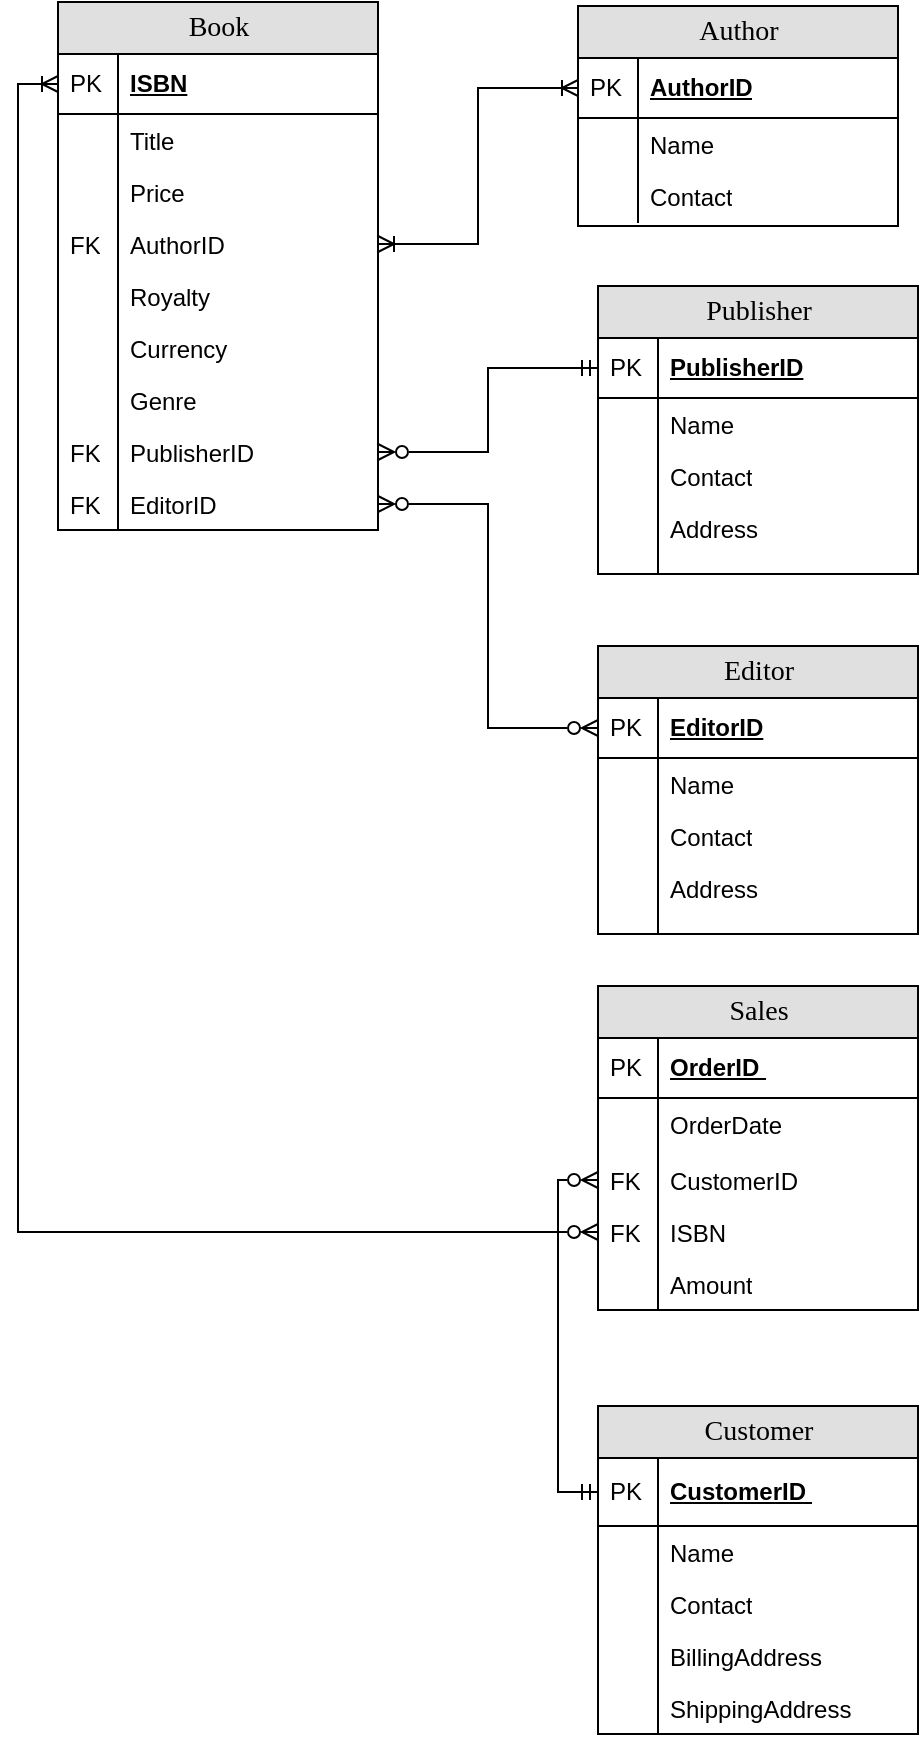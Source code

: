 <mxfile version="20.4.0" type="device"><diagram name="Page-1" id="e56a1550-8fbb-45ad-956c-1786394a9013"><mxGraphModel dx="1555" dy="933" grid="1" gridSize="10" guides="1" tooltips="1" connect="1" arrows="1" fold="1" page="1" pageScale="1" pageWidth="1100" pageHeight="850" background="none" math="0" shadow="0"><root><mxCell id="0"/><mxCell id="1" parent="0"/><mxCell id="2e49270ec7c68f3f-19" value="Author" style="swimlane;html=1;fontStyle=0;childLayout=stackLayout;horizontal=1;startSize=26;fillColor=#e0e0e0;horizontalStack=0;resizeParent=1;resizeLast=0;collapsible=1;marginBottom=0;swimlaneFillColor=#ffffff;align=center;rounded=0;shadow=0;comic=0;labelBackgroundColor=none;strokeWidth=1;fontFamily=Verdana;fontSize=14" parent="1" vertex="1"><mxGeometry x="350" y="360" width="160" height="110" as="geometry"/></mxCell><mxCell id="2e49270ec7c68f3f-20" value="AuthorID" style="shape=partialRectangle;top=0;left=0;right=0;bottom=1;html=1;align=left;verticalAlign=middle;fillColor=none;spacingLeft=34;spacingRight=4;whiteSpace=wrap;overflow=hidden;rotatable=0;points=[[0,0.5],[1,0.5]];portConstraint=eastwest;dropTarget=0;fontStyle=5;" parent="2e49270ec7c68f3f-19" vertex="1"><mxGeometry y="26" width="160" height="30" as="geometry"/></mxCell><mxCell id="2e49270ec7c68f3f-21" value="PK" style="shape=partialRectangle;top=0;left=0;bottom=0;html=1;fillColor=none;align=left;verticalAlign=middle;spacingLeft=4;spacingRight=4;whiteSpace=wrap;overflow=hidden;rotatable=0;points=[];portConstraint=eastwest;part=1;" parent="2e49270ec7c68f3f-20" vertex="1" connectable="0"><mxGeometry width="30" height="30" as="geometry"/></mxCell><mxCell id="2e49270ec7c68f3f-22" value="Name" style="shape=partialRectangle;top=0;left=0;right=0;bottom=0;html=1;align=left;verticalAlign=top;fillColor=none;spacingLeft=34;spacingRight=4;whiteSpace=wrap;overflow=hidden;rotatable=0;points=[[0,0.5],[1,0.5]];portConstraint=eastwest;dropTarget=0;" parent="2e49270ec7c68f3f-19" vertex="1"><mxGeometry y="56" width="160" height="26" as="geometry"/></mxCell><mxCell id="2e49270ec7c68f3f-23" value="" style="shape=partialRectangle;top=0;left=0;bottom=0;html=1;fillColor=none;align=left;verticalAlign=top;spacingLeft=4;spacingRight=4;whiteSpace=wrap;overflow=hidden;rotatable=0;points=[];portConstraint=eastwest;part=1;" parent="2e49270ec7c68f3f-22" vertex="1" connectable="0"><mxGeometry width="30" height="26" as="geometry"/></mxCell><mxCell id="2e49270ec7c68f3f-24" value="Contact" style="shape=partialRectangle;top=0;left=0;right=0;bottom=0;html=1;align=left;verticalAlign=top;fillColor=none;spacingLeft=34;spacingRight=4;whiteSpace=wrap;overflow=hidden;rotatable=0;points=[[0,0.5],[1,0.5]];portConstraint=eastwest;dropTarget=0;" parent="2e49270ec7c68f3f-19" vertex="1"><mxGeometry y="82" width="160" height="26" as="geometry"/></mxCell><mxCell id="2e49270ec7c68f3f-25" value="" style="shape=partialRectangle;top=0;left=0;bottom=0;html=1;fillColor=none;align=left;verticalAlign=top;spacingLeft=4;spacingRight=4;whiteSpace=wrap;overflow=hidden;rotatable=0;points=[];portConstraint=eastwest;part=1;" parent="2e49270ec7c68f3f-24" vertex="1" connectable="0"><mxGeometry width="30" height="26" as="geometry"/></mxCell><mxCell id="2e49270ec7c68f3f-80" value="Book" style="swimlane;html=1;fontStyle=0;childLayout=stackLayout;horizontal=1;startSize=26;fillColor=#e0e0e0;horizontalStack=0;resizeParent=1;resizeLast=0;collapsible=1;marginBottom=0;swimlaneFillColor=#ffffff;align=center;rounded=0;shadow=0;comic=0;labelBackgroundColor=none;strokeWidth=1;fontFamily=Verdana;fontSize=14" parent="1" vertex="1"><mxGeometry x="90" y="358" width="160" height="264" as="geometry"/></mxCell><mxCell id="2e49270ec7c68f3f-81" value="ISBN" style="shape=partialRectangle;top=0;left=0;right=0;bottom=1;html=1;align=left;verticalAlign=middle;fillColor=none;spacingLeft=34;spacingRight=4;whiteSpace=wrap;overflow=hidden;rotatable=0;points=[[0,0.5],[1,0.5]];portConstraint=eastwest;dropTarget=0;fontStyle=5;" parent="2e49270ec7c68f3f-80" vertex="1"><mxGeometry y="26" width="160" height="30" as="geometry"/></mxCell><mxCell id="2e49270ec7c68f3f-82" value="PK" style="shape=partialRectangle;top=0;left=0;bottom=0;html=1;fillColor=none;align=left;verticalAlign=middle;spacingLeft=4;spacingRight=4;whiteSpace=wrap;overflow=hidden;rotatable=0;points=[];portConstraint=eastwest;part=1;" parent="2e49270ec7c68f3f-81" vertex="1" connectable="0"><mxGeometry width="30" height="30" as="geometry"/></mxCell><mxCell id="2e49270ec7c68f3f-85" value="Title" style="shape=partialRectangle;top=0;left=0;right=0;bottom=0;html=1;align=left;verticalAlign=top;fillColor=none;spacingLeft=34;spacingRight=4;whiteSpace=wrap;overflow=hidden;rotatable=0;points=[[0,0.5],[1,0.5]];portConstraint=eastwest;dropTarget=0;" parent="2e49270ec7c68f3f-80" vertex="1"><mxGeometry y="56" width="160" height="26" as="geometry"/></mxCell><mxCell id="2e49270ec7c68f3f-86" value="" style="shape=partialRectangle;top=0;left=0;bottom=0;html=1;fillColor=none;align=left;verticalAlign=top;spacingLeft=4;spacingRight=4;whiteSpace=wrap;overflow=hidden;rotatable=0;points=[];portConstraint=eastwest;part=1;" parent="2e49270ec7c68f3f-85" vertex="1" connectable="0"><mxGeometry width="30" height="26" as="geometry"/></mxCell><mxCell id="2e49270ec7c68f3f-87" value="Price" style="shape=partialRectangle;top=0;left=0;right=0;bottom=0;html=1;align=left;verticalAlign=top;fillColor=none;spacingLeft=34;spacingRight=4;whiteSpace=wrap;overflow=hidden;rotatable=0;points=[[0,0.5],[1,0.5]];portConstraint=eastwest;dropTarget=0;" parent="2e49270ec7c68f3f-80" vertex="1"><mxGeometry y="82" width="160" height="26" as="geometry"/></mxCell><mxCell id="2e49270ec7c68f3f-88" value="" style="shape=partialRectangle;top=0;left=0;bottom=0;html=1;fillColor=none;align=left;verticalAlign=top;spacingLeft=4;spacingRight=4;whiteSpace=wrap;overflow=hidden;rotatable=0;points=[];portConstraint=eastwest;part=1;" parent="2e49270ec7c68f3f-87" vertex="1" connectable="0"><mxGeometry width="30" height="26" as="geometry"/></mxCell><mxCell id="64yXgs2PeR19vsrrrNMY-1" value="AuthorID" style="shape=partialRectangle;top=0;left=0;right=0;bottom=0;html=1;align=left;verticalAlign=top;fillColor=none;spacingLeft=34;spacingRight=4;whiteSpace=wrap;overflow=hidden;rotatable=0;points=[[0,0.5],[1,0.5]];portConstraint=eastwest;dropTarget=0;" parent="2e49270ec7c68f3f-80" vertex="1"><mxGeometry y="108" width="160" height="26" as="geometry"/></mxCell><mxCell id="64yXgs2PeR19vsrrrNMY-2" value="FK" style="shape=partialRectangle;top=0;left=0;bottom=0;html=1;fillColor=none;align=left;verticalAlign=top;spacingLeft=4;spacingRight=4;whiteSpace=wrap;overflow=hidden;rotatable=0;points=[];portConstraint=eastwest;part=1;" parent="64yXgs2PeR19vsrrrNMY-1" vertex="1" connectable="0"><mxGeometry width="30" height="26" as="geometry"/></mxCell><mxCell id="64yXgs2PeR19vsrrrNMY-3" value="Royalty" style="shape=partialRectangle;top=0;left=0;right=0;bottom=0;html=1;align=left;verticalAlign=top;fillColor=none;spacingLeft=34;spacingRight=4;whiteSpace=wrap;overflow=hidden;rotatable=0;points=[[0,0.5],[1,0.5]];portConstraint=eastwest;dropTarget=0;" parent="2e49270ec7c68f3f-80" vertex="1"><mxGeometry y="134" width="160" height="26" as="geometry"/></mxCell><mxCell id="64yXgs2PeR19vsrrrNMY-4" value="" style="shape=partialRectangle;top=0;left=0;bottom=0;html=1;fillColor=none;align=left;verticalAlign=top;spacingLeft=4;spacingRight=4;whiteSpace=wrap;overflow=hidden;rotatable=0;points=[];portConstraint=eastwest;part=1;" parent="64yXgs2PeR19vsrrrNMY-3" vertex="1" connectable="0"><mxGeometry width="30" height="26" as="geometry"/></mxCell><mxCell id="64yXgs2PeR19vsrrrNMY-5" value="Currency" style="shape=partialRectangle;top=0;left=0;right=0;bottom=0;html=1;align=left;verticalAlign=top;fillColor=none;spacingLeft=34;spacingRight=4;whiteSpace=wrap;overflow=hidden;rotatable=0;points=[[0,0.5],[1,0.5]];portConstraint=eastwest;dropTarget=0;" parent="2e49270ec7c68f3f-80" vertex="1"><mxGeometry y="160" width="160" height="26" as="geometry"/></mxCell><mxCell id="64yXgs2PeR19vsrrrNMY-6" value="" style="shape=partialRectangle;top=0;left=0;bottom=0;html=1;fillColor=none;align=left;verticalAlign=top;spacingLeft=4;spacingRight=4;whiteSpace=wrap;overflow=hidden;rotatable=0;points=[];portConstraint=eastwest;part=1;" parent="64yXgs2PeR19vsrrrNMY-5" vertex="1" connectable="0"><mxGeometry width="30" height="26" as="geometry"/></mxCell><mxCell id="64yXgs2PeR19vsrrrNMY-7" value="Genre" style="shape=partialRectangle;top=0;left=0;right=0;bottom=0;html=1;align=left;verticalAlign=top;fillColor=none;spacingLeft=34;spacingRight=4;whiteSpace=wrap;overflow=hidden;rotatable=0;points=[[0,0.5],[1,0.5]];portConstraint=eastwest;dropTarget=0;" parent="2e49270ec7c68f3f-80" vertex="1"><mxGeometry y="186" width="160" height="26" as="geometry"/></mxCell><mxCell id="64yXgs2PeR19vsrrrNMY-8" value="" style="shape=partialRectangle;top=0;left=0;bottom=0;html=1;fillColor=none;align=left;verticalAlign=top;spacingLeft=4;spacingRight=4;whiteSpace=wrap;overflow=hidden;rotatable=0;points=[];portConstraint=eastwest;part=1;" parent="64yXgs2PeR19vsrrrNMY-7" vertex="1" connectable="0"><mxGeometry width="30" height="26" as="geometry"/></mxCell><mxCell id="64yXgs2PeR19vsrrrNMY-9" value="PublisherID" style="shape=partialRectangle;top=0;left=0;right=0;bottom=0;html=1;align=left;verticalAlign=top;fillColor=none;spacingLeft=34;spacingRight=4;whiteSpace=wrap;overflow=hidden;rotatable=0;points=[[0,0.5],[1,0.5]];portConstraint=eastwest;dropTarget=0;" parent="2e49270ec7c68f3f-80" vertex="1"><mxGeometry y="212" width="160" height="26" as="geometry"/></mxCell><mxCell id="64yXgs2PeR19vsrrrNMY-10" value="FK" style="shape=partialRectangle;top=0;left=0;bottom=0;html=1;fillColor=none;align=left;verticalAlign=top;spacingLeft=4;spacingRight=4;whiteSpace=wrap;overflow=hidden;rotatable=0;points=[];portConstraint=eastwest;part=1;" parent="64yXgs2PeR19vsrrrNMY-9" vertex="1" connectable="0"><mxGeometry width="30" height="26" as="geometry"/></mxCell><mxCell id="64yXgs2PeR19vsrrrNMY-11" value="EditorID" style="shape=partialRectangle;top=0;left=0;right=0;bottom=0;html=1;align=left;verticalAlign=top;fillColor=none;spacingLeft=34;spacingRight=4;whiteSpace=wrap;overflow=hidden;rotatable=0;points=[[0,0.5],[1,0.5]];portConstraint=eastwest;dropTarget=0;" parent="2e49270ec7c68f3f-80" vertex="1"><mxGeometry y="238" width="160" height="26" as="geometry"/></mxCell><mxCell id="64yXgs2PeR19vsrrrNMY-12" value="FK" style="shape=partialRectangle;top=0;left=0;bottom=0;html=1;fillColor=none;align=left;verticalAlign=top;spacingLeft=4;spacingRight=4;whiteSpace=wrap;overflow=hidden;rotatable=0;points=[];portConstraint=eastwest;part=1;" parent="64yXgs2PeR19vsrrrNMY-11" vertex="1" connectable="0"><mxGeometry width="30" height="26" as="geometry"/></mxCell><mxCell id="64yXgs2PeR19vsrrrNMY-15" value="Publisher" style="swimlane;html=1;fontStyle=0;childLayout=stackLayout;horizontal=1;startSize=26;fillColor=#e0e0e0;horizontalStack=0;resizeParent=1;resizeLast=0;collapsible=1;marginBottom=0;swimlaneFillColor=#ffffff;align=center;rounded=0;shadow=0;comic=0;labelBackgroundColor=none;strokeWidth=1;fontFamily=Verdana;fontSize=14" parent="1" vertex="1"><mxGeometry x="360" y="500" width="160" height="144" as="geometry"/></mxCell><mxCell id="64yXgs2PeR19vsrrrNMY-16" value="PublisherID" style="shape=partialRectangle;top=0;left=0;right=0;bottom=1;html=1;align=left;verticalAlign=middle;fillColor=none;spacingLeft=34;spacingRight=4;whiteSpace=wrap;overflow=hidden;rotatable=0;points=[[0,0.5],[1,0.5]];portConstraint=eastwest;dropTarget=0;fontStyle=5;" parent="64yXgs2PeR19vsrrrNMY-15" vertex="1"><mxGeometry y="26" width="160" height="30" as="geometry"/></mxCell><mxCell id="64yXgs2PeR19vsrrrNMY-17" value="PK" style="shape=partialRectangle;top=0;left=0;bottom=0;html=1;fillColor=none;align=left;verticalAlign=middle;spacingLeft=4;spacingRight=4;whiteSpace=wrap;overflow=hidden;rotatable=0;points=[];portConstraint=eastwest;part=1;" parent="64yXgs2PeR19vsrrrNMY-16" vertex="1" connectable="0"><mxGeometry width="30" height="30" as="geometry"/></mxCell><mxCell id="64yXgs2PeR19vsrrrNMY-18" value="Name" style="shape=partialRectangle;top=0;left=0;right=0;bottom=0;html=1;align=left;verticalAlign=top;fillColor=none;spacingLeft=34;spacingRight=4;whiteSpace=wrap;overflow=hidden;rotatable=0;points=[[0,0.5],[1,0.5]];portConstraint=eastwest;dropTarget=0;" parent="64yXgs2PeR19vsrrrNMY-15" vertex="1"><mxGeometry y="56" width="160" height="26" as="geometry"/></mxCell><mxCell id="64yXgs2PeR19vsrrrNMY-19" value="" style="shape=partialRectangle;top=0;left=0;bottom=0;html=1;fillColor=none;align=left;verticalAlign=top;spacingLeft=4;spacingRight=4;whiteSpace=wrap;overflow=hidden;rotatable=0;points=[];portConstraint=eastwest;part=1;" parent="64yXgs2PeR19vsrrrNMY-18" vertex="1" connectable="0"><mxGeometry width="30" height="26" as="geometry"/></mxCell><mxCell id="64yXgs2PeR19vsrrrNMY-20" value="Contact" style="shape=partialRectangle;top=0;left=0;right=0;bottom=0;html=1;align=left;verticalAlign=top;fillColor=none;spacingLeft=34;spacingRight=4;whiteSpace=wrap;overflow=hidden;rotatable=0;points=[[0,0.5],[1,0.5]];portConstraint=eastwest;dropTarget=0;" parent="64yXgs2PeR19vsrrrNMY-15" vertex="1"><mxGeometry y="82" width="160" height="26" as="geometry"/></mxCell><mxCell id="64yXgs2PeR19vsrrrNMY-21" value="" style="shape=partialRectangle;top=0;left=0;bottom=0;html=1;fillColor=none;align=left;verticalAlign=top;spacingLeft=4;spacingRight=4;whiteSpace=wrap;overflow=hidden;rotatable=0;points=[];portConstraint=eastwest;part=1;" parent="64yXgs2PeR19vsrrrNMY-20" vertex="1" connectable="0"><mxGeometry width="30" height="26" as="geometry"/></mxCell><mxCell id="64yXgs2PeR19vsrrrNMY-22" value="Address" style="shape=partialRectangle;top=0;left=0;right=0;bottom=0;html=1;align=left;verticalAlign=top;fillColor=none;spacingLeft=34;spacingRight=4;whiteSpace=wrap;overflow=hidden;rotatable=0;points=[[0,0.5],[1,0.5]];portConstraint=eastwest;dropTarget=0;" parent="64yXgs2PeR19vsrrrNMY-15" vertex="1"><mxGeometry y="108" width="160" height="26" as="geometry"/></mxCell><mxCell id="64yXgs2PeR19vsrrrNMY-23" value="" style="shape=partialRectangle;top=0;left=0;bottom=0;html=1;fillColor=none;align=left;verticalAlign=top;spacingLeft=4;spacingRight=4;whiteSpace=wrap;overflow=hidden;rotatable=0;points=[];portConstraint=eastwest;part=1;" parent="64yXgs2PeR19vsrrrNMY-22" vertex="1" connectable="0"><mxGeometry width="30" height="26" as="geometry"/></mxCell><mxCell id="64yXgs2PeR19vsrrrNMY-24" value="" style="shape=partialRectangle;top=0;left=0;right=0;bottom=0;html=1;align=left;verticalAlign=top;fillColor=none;spacingLeft=34;spacingRight=4;whiteSpace=wrap;overflow=hidden;rotatable=0;points=[[0,0.5],[1,0.5]];portConstraint=eastwest;dropTarget=0;" parent="64yXgs2PeR19vsrrrNMY-15" vertex="1"><mxGeometry y="134" width="160" height="10" as="geometry"/></mxCell><mxCell id="64yXgs2PeR19vsrrrNMY-25" value="" style="shape=partialRectangle;top=0;left=0;bottom=0;html=1;fillColor=none;align=left;verticalAlign=top;spacingLeft=4;spacingRight=4;whiteSpace=wrap;overflow=hidden;rotatable=0;points=[];portConstraint=eastwest;part=1;" parent="64yXgs2PeR19vsrrrNMY-24" vertex="1" connectable="0"><mxGeometry width="30" height="10" as="geometry"/></mxCell><mxCell id="64yXgs2PeR19vsrrrNMY-26" value="Editor" style="swimlane;html=1;fontStyle=0;childLayout=stackLayout;horizontal=1;startSize=26;fillColor=#e0e0e0;horizontalStack=0;resizeParent=1;resizeLast=0;collapsible=1;marginBottom=0;swimlaneFillColor=#ffffff;align=center;rounded=0;shadow=0;comic=0;labelBackgroundColor=none;strokeWidth=1;fontFamily=Verdana;fontSize=14" parent="1" vertex="1"><mxGeometry x="360" y="680" width="160" height="144" as="geometry"/></mxCell><mxCell id="64yXgs2PeR19vsrrrNMY-27" value="EditorID" style="shape=partialRectangle;top=0;left=0;right=0;bottom=1;html=1;align=left;verticalAlign=middle;fillColor=none;spacingLeft=34;spacingRight=4;whiteSpace=wrap;overflow=hidden;rotatable=0;points=[[0,0.5],[1,0.5]];portConstraint=eastwest;dropTarget=0;fontStyle=5;" parent="64yXgs2PeR19vsrrrNMY-26" vertex="1"><mxGeometry y="26" width="160" height="30" as="geometry"/></mxCell><mxCell id="64yXgs2PeR19vsrrrNMY-28" value="PK" style="shape=partialRectangle;top=0;left=0;bottom=0;html=1;fillColor=none;align=left;verticalAlign=middle;spacingLeft=4;spacingRight=4;whiteSpace=wrap;overflow=hidden;rotatable=0;points=[];portConstraint=eastwest;part=1;" parent="64yXgs2PeR19vsrrrNMY-27" vertex="1" connectable="0"><mxGeometry width="30" height="30" as="geometry"/></mxCell><mxCell id="64yXgs2PeR19vsrrrNMY-29" value="Name" style="shape=partialRectangle;top=0;left=0;right=0;bottom=0;html=1;align=left;verticalAlign=top;fillColor=none;spacingLeft=34;spacingRight=4;whiteSpace=wrap;overflow=hidden;rotatable=0;points=[[0,0.5],[1,0.5]];portConstraint=eastwest;dropTarget=0;" parent="64yXgs2PeR19vsrrrNMY-26" vertex="1"><mxGeometry y="56" width="160" height="26" as="geometry"/></mxCell><mxCell id="64yXgs2PeR19vsrrrNMY-30" value="" style="shape=partialRectangle;top=0;left=0;bottom=0;html=1;fillColor=none;align=left;verticalAlign=top;spacingLeft=4;spacingRight=4;whiteSpace=wrap;overflow=hidden;rotatable=0;points=[];portConstraint=eastwest;part=1;" parent="64yXgs2PeR19vsrrrNMY-29" vertex="1" connectable="0"><mxGeometry width="30" height="26" as="geometry"/></mxCell><mxCell id="64yXgs2PeR19vsrrrNMY-31" value="Contact" style="shape=partialRectangle;top=0;left=0;right=0;bottom=0;html=1;align=left;verticalAlign=top;fillColor=none;spacingLeft=34;spacingRight=4;whiteSpace=wrap;overflow=hidden;rotatable=0;points=[[0,0.5],[1,0.5]];portConstraint=eastwest;dropTarget=0;" parent="64yXgs2PeR19vsrrrNMY-26" vertex="1"><mxGeometry y="82" width="160" height="26" as="geometry"/></mxCell><mxCell id="64yXgs2PeR19vsrrrNMY-32" value="" style="shape=partialRectangle;top=0;left=0;bottom=0;html=1;fillColor=none;align=left;verticalAlign=top;spacingLeft=4;spacingRight=4;whiteSpace=wrap;overflow=hidden;rotatable=0;points=[];portConstraint=eastwest;part=1;" parent="64yXgs2PeR19vsrrrNMY-31" vertex="1" connectable="0"><mxGeometry width="30" height="26" as="geometry"/></mxCell><mxCell id="64yXgs2PeR19vsrrrNMY-33" value="Address" style="shape=partialRectangle;top=0;left=0;right=0;bottom=0;html=1;align=left;verticalAlign=top;fillColor=none;spacingLeft=34;spacingRight=4;whiteSpace=wrap;overflow=hidden;rotatable=0;points=[[0,0.5],[1,0.5]];portConstraint=eastwest;dropTarget=0;" parent="64yXgs2PeR19vsrrrNMY-26" vertex="1"><mxGeometry y="108" width="160" height="26" as="geometry"/></mxCell><mxCell id="64yXgs2PeR19vsrrrNMY-34" value="" style="shape=partialRectangle;top=0;left=0;bottom=0;html=1;fillColor=none;align=left;verticalAlign=top;spacingLeft=4;spacingRight=4;whiteSpace=wrap;overflow=hidden;rotatable=0;points=[];portConstraint=eastwest;part=1;" parent="64yXgs2PeR19vsrrrNMY-33" vertex="1" connectable="0"><mxGeometry width="30" height="26" as="geometry"/></mxCell><mxCell id="64yXgs2PeR19vsrrrNMY-35" value="" style="shape=partialRectangle;top=0;left=0;right=0;bottom=0;html=1;align=left;verticalAlign=top;fillColor=none;spacingLeft=34;spacingRight=4;whiteSpace=wrap;overflow=hidden;rotatable=0;points=[[0,0.5],[1,0.5]];portConstraint=eastwest;dropTarget=0;" parent="64yXgs2PeR19vsrrrNMY-26" vertex="1"><mxGeometry y="134" width="160" height="10" as="geometry"/></mxCell><mxCell id="64yXgs2PeR19vsrrrNMY-36" value="" style="shape=partialRectangle;top=0;left=0;bottom=0;html=1;fillColor=none;align=left;verticalAlign=top;spacingLeft=4;spacingRight=4;whiteSpace=wrap;overflow=hidden;rotatable=0;points=[];portConstraint=eastwest;part=1;" parent="64yXgs2PeR19vsrrrNMY-35" vertex="1" connectable="0"><mxGeometry width="30" height="10" as="geometry"/></mxCell><mxCell id="64yXgs2PeR19vsrrrNMY-37" value="Sales" style="swimlane;html=1;fontStyle=0;childLayout=stackLayout;horizontal=1;startSize=26;fillColor=#e0e0e0;horizontalStack=0;resizeParent=1;resizeLast=0;collapsible=1;marginBottom=0;swimlaneFillColor=#ffffff;align=center;rounded=0;shadow=0;comic=0;labelBackgroundColor=none;strokeWidth=1;fontFamily=Verdana;fontSize=14" parent="1" vertex="1"><mxGeometry x="360" y="850" width="160" height="162" as="geometry"/></mxCell><mxCell id="64yXgs2PeR19vsrrrNMY-38" value="OrderID&amp;nbsp;" style="shape=partialRectangle;top=0;left=0;right=0;bottom=1;html=1;align=left;verticalAlign=middle;fillColor=none;spacingLeft=34;spacingRight=4;whiteSpace=wrap;overflow=hidden;rotatable=0;points=[[0,0.5],[1,0.5]];portConstraint=eastwest;dropTarget=0;fontStyle=5;" parent="64yXgs2PeR19vsrrrNMY-37" vertex="1"><mxGeometry y="26" width="160" height="30" as="geometry"/></mxCell><mxCell id="64yXgs2PeR19vsrrrNMY-39" value="PK" style="shape=partialRectangle;top=0;left=0;bottom=0;html=1;fillColor=none;align=left;verticalAlign=middle;spacingLeft=4;spacingRight=4;whiteSpace=wrap;overflow=hidden;rotatable=0;points=[];portConstraint=eastwest;part=1;" parent="64yXgs2PeR19vsrrrNMY-38" vertex="1" connectable="0"><mxGeometry width="30" height="30" as="geometry"/></mxCell><mxCell id="64yXgs2PeR19vsrrrNMY-42" value="OrderDate" style="shape=partialRectangle;top=0;left=0;right=0;bottom=0;html=1;align=left;verticalAlign=top;fillColor=none;spacingLeft=34;spacingRight=4;whiteSpace=wrap;overflow=hidden;rotatable=0;points=[[0,0.5],[1,0.5]];portConstraint=eastwest;dropTarget=0;" parent="64yXgs2PeR19vsrrrNMY-37" vertex="1"><mxGeometry y="56" width="160" height="28" as="geometry"/></mxCell><mxCell id="64yXgs2PeR19vsrrrNMY-43" value="" style="shape=partialRectangle;top=0;left=0;bottom=0;html=1;fillColor=none;align=left;verticalAlign=top;spacingLeft=4;spacingRight=4;whiteSpace=wrap;overflow=hidden;rotatable=0;points=[];portConstraint=eastwest;part=1;" parent="64yXgs2PeR19vsrrrNMY-42" vertex="1" connectable="0"><mxGeometry width="30" height="28" as="geometry"/></mxCell><mxCell id="64yXgs2PeR19vsrrrNMY-44" value="CustomerID" style="shape=partialRectangle;top=0;left=0;right=0;bottom=0;html=1;align=left;verticalAlign=top;fillColor=none;spacingLeft=34;spacingRight=4;whiteSpace=wrap;overflow=hidden;rotatable=0;points=[[0,0.5],[1,0.5]];portConstraint=eastwest;dropTarget=0;" parent="64yXgs2PeR19vsrrrNMY-37" vertex="1"><mxGeometry y="84" width="160" height="26" as="geometry"/></mxCell><mxCell id="64yXgs2PeR19vsrrrNMY-45" value="FK" style="shape=partialRectangle;top=0;left=0;bottom=0;html=1;fillColor=none;align=left;verticalAlign=top;spacingLeft=4;spacingRight=4;whiteSpace=wrap;overflow=hidden;rotatable=0;points=[];portConstraint=eastwest;part=1;" parent="64yXgs2PeR19vsrrrNMY-44" vertex="1" connectable="0"><mxGeometry width="30" height="26" as="geometry"/></mxCell><mxCell id="64yXgs2PeR19vsrrrNMY-48" value="ISBN" style="shape=partialRectangle;top=0;left=0;right=0;bottom=0;html=1;align=left;verticalAlign=top;fillColor=none;spacingLeft=34;spacingRight=4;whiteSpace=wrap;overflow=hidden;rotatable=0;points=[[0,0.5],[1,0.5]];portConstraint=eastwest;dropTarget=0;" parent="64yXgs2PeR19vsrrrNMY-37" vertex="1"><mxGeometry y="110" width="160" height="26" as="geometry"/></mxCell><mxCell id="64yXgs2PeR19vsrrrNMY-49" value="FK" style="shape=partialRectangle;top=0;left=0;bottom=0;html=1;fillColor=none;align=left;verticalAlign=top;spacingLeft=4;spacingRight=4;whiteSpace=wrap;overflow=hidden;rotatable=0;points=[];portConstraint=eastwest;part=1;" parent="64yXgs2PeR19vsrrrNMY-48" vertex="1" connectable="0"><mxGeometry width="30" height="26" as="geometry"/></mxCell><mxCell id="64yXgs2PeR19vsrrrNMY-50" value="Amount" style="shape=partialRectangle;top=0;left=0;right=0;bottom=0;html=1;align=left;verticalAlign=top;fillColor=none;spacingLeft=34;spacingRight=4;whiteSpace=wrap;overflow=hidden;rotatable=0;points=[[0,0.5],[1,0.5]];portConstraint=eastwest;dropTarget=0;" parent="64yXgs2PeR19vsrrrNMY-37" vertex="1"><mxGeometry y="136" width="160" height="26" as="geometry"/></mxCell><mxCell id="64yXgs2PeR19vsrrrNMY-51" value="" style="shape=partialRectangle;top=0;left=0;bottom=0;html=1;fillColor=none;align=left;verticalAlign=top;spacingLeft=4;spacingRight=4;whiteSpace=wrap;overflow=hidden;rotatable=0;points=[];portConstraint=eastwest;part=1;" parent="64yXgs2PeR19vsrrrNMY-50" vertex="1" connectable="0"><mxGeometry width="30" height="26" as="geometry"/></mxCell><mxCell id="64yXgs2PeR19vsrrrNMY-54" value="Customer" style="swimlane;html=1;fontStyle=0;childLayout=stackLayout;horizontal=1;startSize=26;fillColor=#e0e0e0;horizontalStack=0;resizeParent=1;resizeLast=0;collapsible=1;marginBottom=0;swimlaneFillColor=#ffffff;align=center;rounded=0;shadow=0;comic=0;labelBackgroundColor=none;strokeWidth=1;fontFamily=Verdana;fontSize=14" parent="1" vertex="1"><mxGeometry x="360" y="1060" width="160" height="164" as="geometry"/></mxCell><mxCell id="64yXgs2PeR19vsrrrNMY-55" value="CustomerID&amp;nbsp;" style="shape=partialRectangle;top=0;left=0;right=0;bottom=1;html=1;align=left;verticalAlign=middle;fillColor=none;spacingLeft=34;spacingRight=4;whiteSpace=wrap;overflow=hidden;rotatable=0;points=[[0,0.5],[1,0.5]];portConstraint=eastwest;dropTarget=0;fontStyle=5;" parent="64yXgs2PeR19vsrrrNMY-54" vertex="1"><mxGeometry y="26" width="160" height="34" as="geometry"/></mxCell><mxCell id="64yXgs2PeR19vsrrrNMY-56" value="PK" style="shape=partialRectangle;top=0;left=0;bottom=0;html=1;fillColor=none;align=left;verticalAlign=middle;spacingLeft=4;spacingRight=4;whiteSpace=wrap;overflow=hidden;rotatable=0;points=[];portConstraint=eastwest;part=1;" parent="64yXgs2PeR19vsrrrNMY-55" vertex="1" connectable="0"><mxGeometry width="30" height="34" as="geometry"/></mxCell><mxCell id="64yXgs2PeR19vsrrrNMY-61" value="Name" style="shape=partialRectangle;top=0;left=0;right=0;bottom=0;html=1;align=left;verticalAlign=top;fillColor=none;spacingLeft=34;spacingRight=4;whiteSpace=wrap;overflow=hidden;rotatable=0;points=[[0,0.5],[1,0.5]];portConstraint=eastwest;dropTarget=0;" parent="64yXgs2PeR19vsrrrNMY-54" vertex="1"><mxGeometry y="60" width="160" height="26" as="geometry"/></mxCell><mxCell id="64yXgs2PeR19vsrrrNMY-62" value="" style="shape=partialRectangle;top=0;left=0;bottom=0;html=1;fillColor=none;align=left;verticalAlign=top;spacingLeft=4;spacingRight=4;whiteSpace=wrap;overflow=hidden;rotatable=0;points=[];portConstraint=eastwest;part=1;" parent="64yXgs2PeR19vsrrrNMY-61" vertex="1" connectable="0"><mxGeometry width="30" height="26" as="geometry"/></mxCell><mxCell id="64yXgs2PeR19vsrrrNMY-63" value="Contact" style="shape=partialRectangle;top=0;left=0;right=0;bottom=0;html=1;align=left;verticalAlign=top;fillColor=none;spacingLeft=34;spacingRight=4;whiteSpace=wrap;overflow=hidden;rotatable=0;points=[[0,0.5],[1,0.5]];portConstraint=eastwest;dropTarget=0;" parent="64yXgs2PeR19vsrrrNMY-54" vertex="1"><mxGeometry y="86" width="160" height="26" as="geometry"/></mxCell><mxCell id="64yXgs2PeR19vsrrrNMY-64" value="" style="shape=partialRectangle;top=0;left=0;bottom=0;html=1;fillColor=none;align=left;verticalAlign=top;spacingLeft=4;spacingRight=4;whiteSpace=wrap;overflow=hidden;rotatable=0;points=[];portConstraint=eastwest;part=1;" parent="64yXgs2PeR19vsrrrNMY-63" vertex="1" connectable="0"><mxGeometry width="30" height="26" as="geometry"/></mxCell><mxCell id="64yXgs2PeR19vsrrrNMY-65" value="BillingAddress" style="shape=partialRectangle;top=0;left=0;right=0;bottom=0;html=1;align=left;verticalAlign=top;fillColor=none;spacingLeft=34;spacingRight=4;whiteSpace=wrap;overflow=hidden;rotatable=0;points=[[0,0.5],[1,0.5]];portConstraint=eastwest;dropTarget=0;" parent="64yXgs2PeR19vsrrrNMY-54" vertex="1"><mxGeometry y="112" width="160" height="26" as="geometry"/></mxCell><mxCell id="64yXgs2PeR19vsrrrNMY-66" value="" style="shape=partialRectangle;top=0;left=0;bottom=0;html=1;fillColor=none;align=left;verticalAlign=top;spacingLeft=4;spacingRight=4;whiteSpace=wrap;overflow=hidden;rotatable=0;points=[];portConstraint=eastwest;part=1;" parent="64yXgs2PeR19vsrrrNMY-65" vertex="1" connectable="0"><mxGeometry width="30" height="26" as="geometry"/></mxCell><mxCell id="64yXgs2PeR19vsrrrNMY-67" value="ShippingAddress" style="shape=partialRectangle;top=0;left=0;right=0;bottom=0;html=1;align=left;verticalAlign=top;fillColor=none;spacingLeft=34;spacingRight=4;whiteSpace=wrap;overflow=hidden;rotatable=0;points=[[0,0.5],[1,0.5]];portConstraint=eastwest;dropTarget=0;" parent="64yXgs2PeR19vsrrrNMY-54" vertex="1"><mxGeometry y="138" width="160" height="26" as="geometry"/></mxCell><mxCell id="64yXgs2PeR19vsrrrNMY-68" value="" style="shape=partialRectangle;top=0;left=0;bottom=0;html=1;fillColor=none;align=left;verticalAlign=top;spacingLeft=4;spacingRight=4;whiteSpace=wrap;overflow=hidden;rotatable=0;points=[];portConstraint=eastwest;part=1;" parent="64yXgs2PeR19vsrrrNMY-67" vertex="1" connectable="0"><mxGeometry width="30" height="26" as="geometry"/></mxCell><mxCell id="64yXgs2PeR19vsrrrNMY-69" value="" style="edgeStyle=orthogonalEdgeStyle;rounded=0;orthogonalLoop=1;jettySize=auto;html=1;entryX=0;entryY=0.5;entryDx=0;entryDy=0;endArrow=ERoneToMany;endFill=0;startArrow=ERoneToMany;startFill=0;" parent="1" source="64yXgs2PeR19vsrrrNMY-1" target="2e49270ec7c68f3f-20" edge="1"><mxGeometry relative="1" as="geometry"/></mxCell><mxCell id="64yXgs2PeR19vsrrrNMY-72" value="" style="edgeStyle=orthogonalEdgeStyle;rounded=0;orthogonalLoop=1;jettySize=auto;html=1;endArrow=ERmandOne;endFill=0;entryX=0;entryY=0.5;entryDx=0;entryDy=0;startArrow=ERzeroToMany;startFill=0;" parent="1" source="64yXgs2PeR19vsrrrNMY-9" target="64yXgs2PeR19vsrrrNMY-16" edge="1"><mxGeometry relative="1" as="geometry"/></mxCell><mxCell id="64yXgs2PeR19vsrrrNMY-74" style="edgeStyle=orthogonalEdgeStyle;rounded=0;orthogonalLoop=1;jettySize=auto;html=1;startArrow=ERzeroToMany;startFill=0;endArrow=ERzeroToMany;endFill=0;entryX=0;entryY=0.5;entryDx=0;entryDy=0;" parent="1" source="64yXgs2PeR19vsrrrNMY-11" target="64yXgs2PeR19vsrrrNMY-27" edge="1"><mxGeometry relative="1" as="geometry"><mxPoint x="280" y="650" as="targetPoint"/></mxGeometry></mxCell><mxCell id="64yXgs2PeR19vsrrrNMY-75" style="edgeStyle=orthogonalEdgeStyle;rounded=0;orthogonalLoop=1;jettySize=auto;html=1;exitX=0;exitY=0.5;exitDx=0;exitDy=0;startArrow=ERzeroToMany;startFill=0;endArrow=ERmandOne;endFill=0;entryX=0;entryY=0.5;entryDx=0;entryDy=0;" parent="1" source="64yXgs2PeR19vsrrrNMY-44" target="64yXgs2PeR19vsrrrNMY-55" edge="1"><mxGeometry relative="1" as="geometry"><mxPoint x="350" y="891.261" as="targetPoint"/></mxGeometry></mxCell><mxCell id="64yXgs2PeR19vsrrrNMY-76" style="edgeStyle=orthogonalEdgeStyle;rounded=0;orthogonalLoop=1;jettySize=auto;html=1;startArrow=ERoneToMany;startFill=0;endArrow=ERzeroToMany;endFill=0;entryX=0;entryY=0.5;entryDx=0;entryDy=0;" parent="1" source="2e49270ec7c68f3f-81" target="64yXgs2PeR19vsrrrNMY-48" edge="1"><mxGeometry relative="1" as="geometry"><mxPoint x="70" y="960" as="targetPoint"/><Array as="points"><mxPoint x="70" y="399"/><mxPoint x="70" y="973"/></Array></mxGeometry></mxCell></root></mxGraphModel></diagram></mxfile>